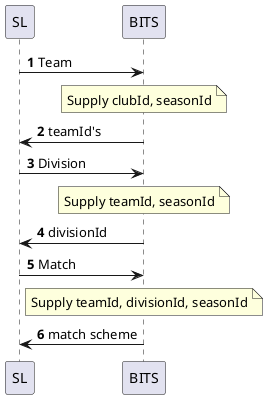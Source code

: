 @startuml MatchScheme

autonumber

' participants
participant SL
participant BITS

' interactions
SL -> BITS: Team
note over BITS
Supply clubId, seasonId
end note
BITS -> SL: teamId's

SL -> BITS: Division
note over BITS
Supply teamId, seasonId
end note
BITS -> SL: divisionId

SL -> BITS: Match
note over BITS
Supply teamId, divisionId, seasonId
end note
BITS -> SL: match scheme

@enduml
